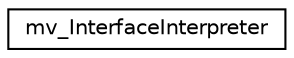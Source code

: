 digraph "Graphical Class Hierarchy"
{
 // LATEX_PDF_SIZE
  edge [fontname="Helvetica",fontsize="10",labelfontname="Helvetica",labelfontsize="10"];
  node [fontname="Helvetica",fontsize="10",shape=record];
  rankdir="LR";
  Node0 [label="mv_InterfaceInterpreter",height=0.2,width=0.4,color="black", fillcolor="white", style="filled",URL="$structmv___interface_interpreter.html",tooltip=" "];
}
